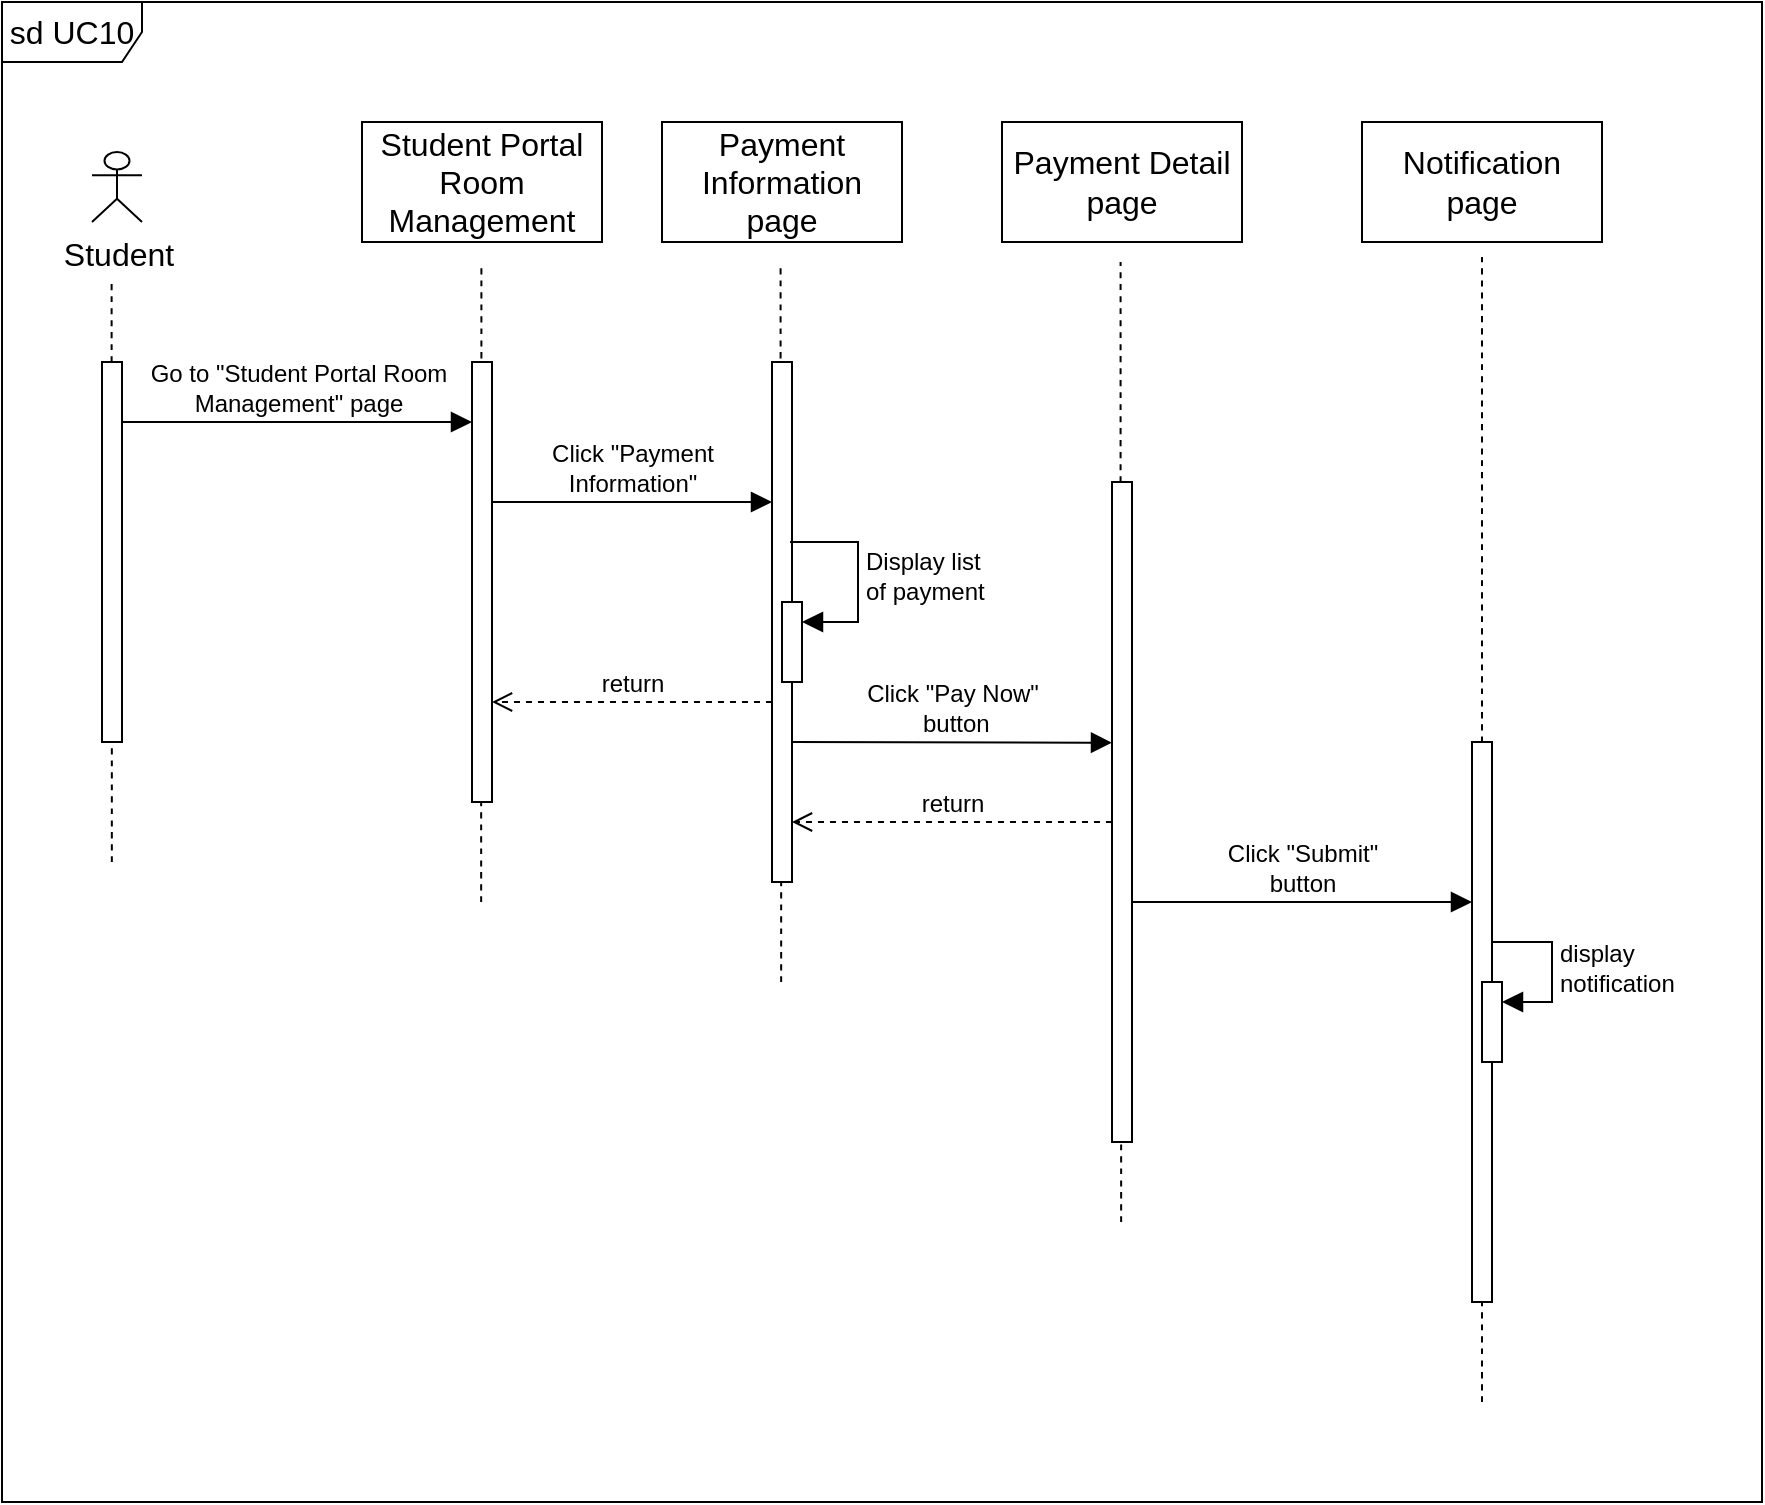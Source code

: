 <mxfile version="21.3.7" type="device">
  <diagram name="Page-1" id="2YBvvXClWsGukQMizWep">
    <mxGraphModel dx="326" dy="378" grid="1" gridSize="10" guides="1" tooltips="1" connect="1" arrows="1" fold="1" page="1" pageScale="1" pageWidth="850" pageHeight="1100" math="0" shadow="0">
      <root>
        <mxCell id="0" />
        <mxCell id="1" parent="0" />
        <mxCell id="FpLYncGG0gf17gEkh9_b-1" value="" style="endArrow=none;dashed=1;html=1;rounded=0;fontSize=12;startSize=8;endSize=8;curved=1;" edge="1" parent="1">
          <mxGeometry width="50" height="50" relative="1" as="geometry">
            <mxPoint x="750" y="800" as="sourcePoint" />
            <mxPoint x="750" y="740" as="targetPoint" />
          </mxGeometry>
        </mxCell>
        <mxCell id="FpLYncGG0gf17gEkh9_b-2" value="" style="endArrow=none;dashed=1;html=1;rounded=0;fontSize=12;startSize=8;endSize=8;curved=1;" edge="1" parent="1">
          <mxGeometry width="50" height="50" relative="1" as="geometry">
            <mxPoint x="569.57" y="710" as="sourcePoint" />
            <mxPoint x="569.57" y="650" as="targetPoint" />
          </mxGeometry>
        </mxCell>
        <mxCell id="FpLYncGG0gf17gEkh9_b-4" value="" style="endArrow=none;dashed=1;html=1;rounded=0;fontSize=12;startSize=8;endSize=8;curved=1;" edge="1" parent="1">
          <mxGeometry width="50" height="50" relative="1" as="geometry">
            <mxPoint x="249.58" y="550" as="sourcePoint" />
            <mxPoint x="249.58" y="490" as="targetPoint" />
          </mxGeometry>
        </mxCell>
        <mxCell id="FpLYncGG0gf17gEkh9_b-5" value="" style="endArrow=none;dashed=1;html=1;rounded=0;fontSize=12;startSize=8;endSize=8;curved=1;" edge="1" parent="1">
          <mxGeometry width="50" height="50" relative="1" as="geometry">
            <mxPoint x="64.81" y="280" as="sourcePoint" />
            <mxPoint x="64.81" y="240" as="targetPoint" />
          </mxGeometry>
        </mxCell>
        <mxCell id="FpLYncGG0gf17gEkh9_b-6" value="Student" style="shape=umlActor;verticalLabelPosition=bottom;verticalAlign=top;html=1;fontSize=16;" vertex="1" parent="1">
          <mxGeometry x="55" y="175" width="25" height="35" as="geometry" />
        </mxCell>
        <mxCell id="FpLYncGG0gf17gEkh9_b-7" value="" style="html=1;points=[];perimeter=orthogonalPerimeter;outlineConnect=0;targetShapes=umlLifeline;portConstraint=eastwest;newEdgeStyle={&quot;edgeStyle&quot;:&quot;elbowEdgeStyle&quot;,&quot;elbow&quot;:&quot;vertical&quot;,&quot;curved&quot;:0,&quot;rounded&quot;:0};fontSize=16;" vertex="1" parent="1">
          <mxGeometry x="60" y="280" width="10" height="190" as="geometry" />
        </mxCell>
        <mxCell id="FpLYncGG0gf17gEkh9_b-8" value="" style="endArrow=none;dashed=1;html=1;rounded=0;fontSize=12;startSize=8;endSize=8;curved=1;" edge="1" parent="1">
          <mxGeometry width="50" height="50" relative="1" as="geometry">
            <mxPoint x="64.92" y="530" as="sourcePoint" />
            <mxPoint x="64.92" y="470" as="targetPoint" />
          </mxGeometry>
        </mxCell>
        <mxCell id="FpLYncGG0gf17gEkh9_b-9" value="Student Portal Room Management" style="html=1;whiteSpace=wrap;fontSize=16;" vertex="1" parent="1">
          <mxGeometry x="190" y="160" width="120" height="60" as="geometry" />
        </mxCell>
        <mxCell id="FpLYncGG0gf17gEkh9_b-10" value="" style="endArrow=none;dashed=1;html=1;rounded=0;fontSize=12;startSize=8;endSize=8;curved=1;" edge="1" parent="1">
          <mxGeometry width="50" height="50" relative="1" as="geometry">
            <mxPoint x="249.7" y="290" as="sourcePoint" />
            <mxPoint x="249.7" y="230" as="targetPoint" />
          </mxGeometry>
        </mxCell>
        <mxCell id="FpLYncGG0gf17gEkh9_b-11" value="" style="html=1;points=[];perimeter=orthogonalPerimeter;outlineConnect=0;targetShapes=umlLifeline;portConstraint=eastwest;newEdgeStyle={&quot;edgeStyle&quot;:&quot;elbowEdgeStyle&quot;,&quot;elbow&quot;:&quot;vertical&quot;,&quot;curved&quot;:0,&quot;rounded&quot;:0};fontSize=16;" vertex="1" parent="1">
          <mxGeometry x="245" y="280" width="10" height="220" as="geometry" />
        </mxCell>
        <mxCell id="FpLYncGG0gf17gEkh9_b-12" value="Go to &quot;Student Portal Room&lt;br&gt;Management&quot; page" style="html=1;verticalAlign=bottom;endArrow=block;edgeStyle=elbowEdgeStyle;elbow=vertical;curved=0;rounded=0;fontSize=12;startSize=8;endSize=8;" edge="1" parent="1" source="FpLYncGG0gf17gEkh9_b-7" target="FpLYncGG0gf17gEkh9_b-11">
          <mxGeometry width="80" relative="1" as="geometry">
            <mxPoint x="35" y="340" as="sourcePoint" />
            <mxPoint x="265" y="340" as="targetPoint" />
            <Array as="points">
              <mxPoint x="100" y="310" />
              <mxPoint x="110" y="300" />
              <mxPoint x="130" y="380" />
              <mxPoint x="55" y="320" />
            </Array>
          </mxGeometry>
        </mxCell>
        <mxCell id="FpLYncGG0gf17gEkh9_b-13" value="Payment Information page" style="html=1;whiteSpace=wrap;fontSize=16;" vertex="1" parent="1">
          <mxGeometry x="340" y="160" width="120" height="60" as="geometry" />
        </mxCell>
        <mxCell id="FpLYncGG0gf17gEkh9_b-14" value="" style="endArrow=none;dashed=1;html=1;rounded=0;fontSize=12;startSize=8;endSize=8;curved=1;" edge="1" parent="1">
          <mxGeometry width="50" height="50" relative="1" as="geometry">
            <mxPoint x="399.58" y="590" as="sourcePoint" />
            <mxPoint x="399.58" y="530" as="targetPoint" />
          </mxGeometry>
        </mxCell>
        <mxCell id="FpLYncGG0gf17gEkh9_b-15" value="" style="endArrow=none;dashed=1;html=1;rounded=0;fontSize=12;startSize=8;endSize=8;curved=1;" edge="1" parent="1">
          <mxGeometry width="50" height="50" relative="1" as="geometry">
            <mxPoint x="399.29" y="290" as="sourcePoint" />
            <mxPoint x="399.29" y="230" as="targetPoint" />
          </mxGeometry>
        </mxCell>
        <mxCell id="FpLYncGG0gf17gEkh9_b-16" value="" style="html=1;points=[];perimeter=orthogonalPerimeter;outlineConnect=0;targetShapes=umlLifeline;portConstraint=eastwest;newEdgeStyle={&quot;edgeStyle&quot;:&quot;elbowEdgeStyle&quot;,&quot;elbow&quot;:&quot;vertical&quot;,&quot;curved&quot;:0,&quot;rounded&quot;:0};fontSize=16;" vertex="1" parent="1">
          <mxGeometry x="395" y="280" width="10" height="260" as="geometry" />
        </mxCell>
        <mxCell id="FpLYncGG0gf17gEkh9_b-17" value="Click &quot;Payment&lt;br&gt;Information&quot;" style="html=1;verticalAlign=bottom;endArrow=block;edgeStyle=elbowEdgeStyle;elbow=vertical;curved=0;rounded=0;fontSize=12;startSize=8;endSize=8;" edge="1" parent="1" target="FpLYncGG0gf17gEkh9_b-16" source="FpLYncGG0gf17gEkh9_b-11">
          <mxGeometry width="80" relative="1" as="geometry">
            <mxPoint x="260" y="350" as="sourcePoint" />
            <mxPoint x="310" y="350" as="targetPoint" />
            <Array as="points">
              <mxPoint x="270" y="350" />
              <mxPoint x="280" y="380" />
            </Array>
          </mxGeometry>
        </mxCell>
        <mxCell id="FpLYncGG0gf17gEkh9_b-18" value="Payment Detail&lt;br&gt;page" style="html=1;whiteSpace=wrap;fontSize=16;" vertex="1" parent="1">
          <mxGeometry x="510" y="160" width="120" height="60" as="geometry" />
        </mxCell>
        <mxCell id="FpLYncGG0gf17gEkh9_b-20" value="" style="endArrow=none;dashed=1;html=1;rounded=0;fontSize=12;startSize=8;endSize=8;curved=1;" edge="1" parent="1" source="FpLYncGG0gf17gEkh9_b-21">
          <mxGeometry width="50" height="50" relative="1" as="geometry">
            <mxPoint x="569.29" y="290" as="sourcePoint" />
            <mxPoint x="569.29" y="230" as="targetPoint" />
          </mxGeometry>
        </mxCell>
        <mxCell id="FpLYncGG0gf17gEkh9_b-21" value="" style="html=1;points=[];perimeter=orthogonalPerimeter;outlineConnect=0;targetShapes=umlLifeline;portConstraint=eastwest;newEdgeStyle={&quot;edgeStyle&quot;:&quot;elbowEdgeStyle&quot;,&quot;elbow&quot;:&quot;vertical&quot;,&quot;curved&quot;:0,&quot;rounded&quot;:0};fontSize=16;" vertex="1" parent="1">
          <mxGeometry x="565" y="340" width="10" height="330" as="geometry" />
        </mxCell>
        <mxCell id="FpLYncGG0gf17gEkh9_b-26" value="" style="html=1;points=[];perimeter=orthogonalPerimeter;outlineConnect=0;targetShapes=umlLifeline;portConstraint=eastwest;newEdgeStyle={&quot;edgeStyle&quot;:&quot;elbowEdgeStyle&quot;,&quot;elbow&quot;:&quot;vertical&quot;,&quot;curved&quot;:0,&quot;rounded&quot;:0};fontSize=16;" vertex="1" parent="1">
          <mxGeometry x="400" y="400" width="10" height="40" as="geometry" />
        </mxCell>
        <mxCell id="FpLYncGG0gf17gEkh9_b-27" value="Display list&lt;br&gt;of payment" style="html=1;align=left;spacingLeft=2;endArrow=block;rounded=0;edgeStyle=orthogonalEdgeStyle;curved=0;rounded=0;fontSize=12;startSize=8;endSize=8;" edge="1" parent="1" target="FpLYncGG0gf17gEkh9_b-26">
          <mxGeometry relative="1" as="geometry">
            <mxPoint x="404" y="370.0" as="sourcePoint" />
            <Array as="points">
              <mxPoint x="438" y="370" />
              <mxPoint x="438" y="410" />
            </Array>
          </mxGeometry>
        </mxCell>
        <mxCell id="FpLYncGG0gf17gEkh9_b-28" value="return" style="html=1;verticalAlign=bottom;endArrow=open;dashed=1;endSize=8;edgeStyle=elbowEdgeStyle;elbow=vertical;curved=0;rounded=0;fontSize=12;" edge="1" parent="1" target="FpLYncGG0gf17gEkh9_b-11" source="FpLYncGG0gf17gEkh9_b-16">
          <mxGeometry relative="1" as="geometry">
            <mxPoint x="390" y="450" as="sourcePoint" />
            <mxPoint x="315" y="430.09" as="targetPoint" />
            <Array as="points">
              <mxPoint x="360" y="450" />
              <mxPoint x="290" y="480" />
              <mxPoint x="290" y="390" />
            </Array>
          </mxGeometry>
        </mxCell>
        <mxCell id="FpLYncGG0gf17gEkh9_b-29" value="sd UC10" style="shape=umlFrame;whiteSpace=wrap;html=1;pointerEvents=0;fontSize=16;width=70;height=30;" vertex="1" parent="1">
          <mxGeometry x="10" y="100" width="880" height="750" as="geometry" />
        </mxCell>
        <mxCell id="FpLYncGG0gf17gEkh9_b-34" value="Click &quot;Pay Now&quot;&lt;br&gt;&amp;nbsp;button" style="html=1;verticalAlign=bottom;endArrow=block;edgeStyle=elbowEdgeStyle;elbow=vertical;curved=0;rounded=0;fontSize=12;startSize=8;endSize=8;" edge="1" parent="1" target="FpLYncGG0gf17gEkh9_b-21">
          <mxGeometry x="-0.002" width="80" relative="1" as="geometry">
            <mxPoint x="405" y="470" as="sourcePoint" />
            <mxPoint x="555" y="470.34" as="targetPoint" />
            <Array as="points">
              <mxPoint x="520" y="470.34" />
              <mxPoint x="550" y="485.34" />
            </Array>
            <mxPoint as="offset" />
          </mxGeometry>
        </mxCell>
        <mxCell id="FpLYncGG0gf17gEkh9_b-35" value="Click &quot;Submit&quot;&lt;br&gt;button" style="html=1;verticalAlign=bottom;endArrow=block;edgeStyle=elbowEdgeStyle;elbow=vertical;curved=0;rounded=0;fontSize=12;startSize=8;endSize=8;" edge="1" parent="1" target="FpLYncGG0gf17gEkh9_b-41">
          <mxGeometry x="-0.002" width="80" relative="1" as="geometry">
            <mxPoint x="575" y="550" as="sourcePoint" />
            <mxPoint x="725" y="690.34" as="targetPoint" />
            <Array as="points">
              <mxPoint x="610" y="550" />
              <mxPoint x="690" y="690.34" />
              <mxPoint x="720" y="705.34" />
            </Array>
            <mxPoint as="offset" />
          </mxGeometry>
        </mxCell>
        <mxCell id="FpLYncGG0gf17gEkh9_b-40" value="Notification page" style="html=1;whiteSpace=wrap;fontSize=16;" vertex="1" parent="1">
          <mxGeometry x="690" y="160" width="120" height="60" as="geometry" />
        </mxCell>
        <mxCell id="FpLYncGG0gf17gEkh9_b-41" value="" style="html=1;points=[];perimeter=orthogonalPerimeter;outlineConnect=0;targetShapes=umlLifeline;portConstraint=eastwest;newEdgeStyle={&quot;edgeStyle&quot;:&quot;elbowEdgeStyle&quot;,&quot;elbow&quot;:&quot;vertical&quot;,&quot;curved&quot;:0,&quot;rounded&quot;:0};fontSize=16;" vertex="1" parent="1">
          <mxGeometry x="745" y="470" width="10" height="280" as="geometry" />
        </mxCell>
        <mxCell id="FpLYncGG0gf17gEkh9_b-42" value="" style="endArrow=none;dashed=1;html=1;rounded=0;fontSize=12;startSize=8;endSize=8;curved=1;" edge="1" parent="1" source="FpLYncGG0gf17gEkh9_b-41">
          <mxGeometry width="50" height="50" relative="1" as="geometry">
            <mxPoint x="700" y="857.5" as="sourcePoint" />
            <mxPoint x="750" y="227.5" as="targetPoint" />
          </mxGeometry>
        </mxCell>
        <mxCell id="FpLYncGG0gf17gEkh9_b-50" value="return" style="html=1;verticalAlign=bottom;endArrow=open;dashed=1;endSize=8;edgeStyle=elbowEdgeStyle;elbow=vertical;curved=0;rounded=0;fontSize=12;" edge="1" parent="1" source="FpLYncGG0gf17gEkh9_b-21">
          <mxGeometry relative="1" as="geometry">
            <mxPoint x="560" y="510" as="sourcePoint" />
            <mxPoint x="405" y="510" as="targetPoint" />
            <Array as="points">
              <mxPoint x="465" y="510" />
              <mxPoint x="465" y="420" />
            </Array>
          </mxGeometry>
        </mxCell>
        <mxCell id="FpLYncGG0gf17gEkh9_b-51" value="" style="html=1;points=[];perimeter=orthogonalPerimeter;outlineConnect=0;targetShapes=umlLifeline;portConstraint=eastwest;newEdgeStyle={&quot;edgeStyle&quot;:&quot;elbowEdgeStyle&quot;,&quot;elbow&quot;:&quot;vertical&quot;,&quot;curved&quot;:0,&quot;rounded&quot;:0};fontSize=16;" vertex="1" parent="1">
          <mxGeometry x="750" y="590" width="10" height="40" as="geometry" />
        </mxCell>
        <mxCell id="FpLYncGG0gf17gEkh9_b-52" value="display&lt;br&gt;notification" style="html=1;align=left;spacingLeft=2;endArrow=block;rounded=0;edgeStyle=orthogonalEdgeStyle;curved=0;rounded=0;fontSize=12;startSize=8;endSize=8;" edge="1" target="FpLYncGG0gf17gEkh9_b-51" parent="1">
          <mxGeometry relative="1" as="geometry">
            <mxPoint x="755" y="570" as="sourcePoint" />
            <Array as="points">
              <mxPoint x="785" y="600" />
            </Array>
          </mxGeometry>
        </mxCell>
      </root>
    </mxGraphModel>
  </diagram>
</mxfile>
